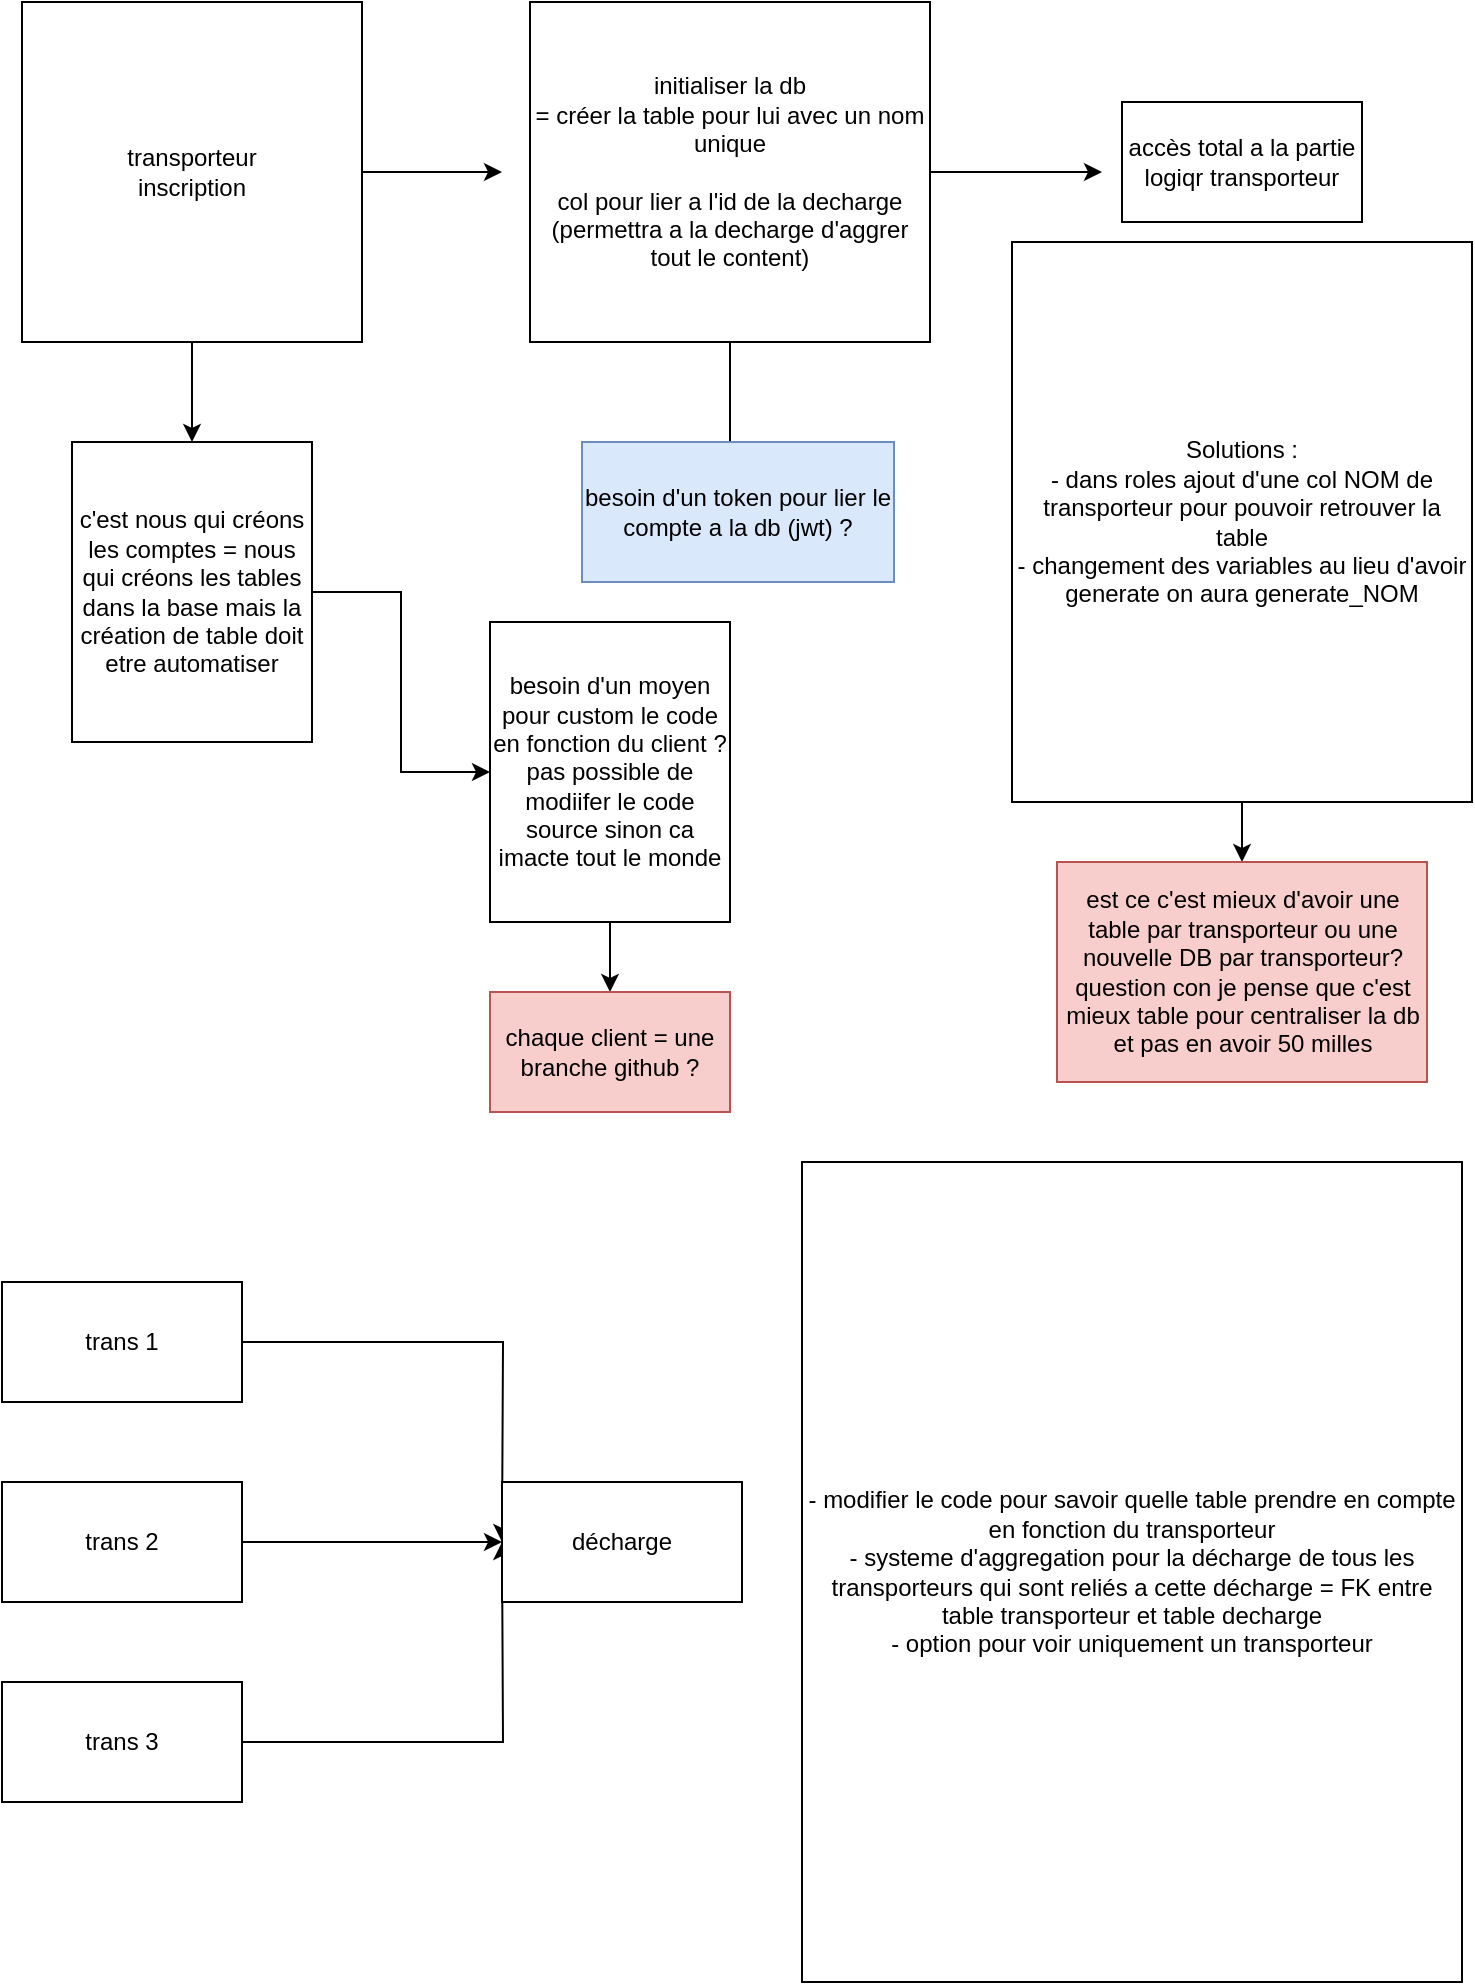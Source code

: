 <mxfile version="21.6.8" type="github">
  <diagram name="Page-1" id="lpzcWNn9oTGzJAKG1xfI">
    <mxGraphModel dx="1434" dy="782" grid="1" gridSize="10" guides="1" tooltips="1" connect="1" arrows="1" fold="1" page="1" pageScale="1" pageWidth="827" pageHeight="1169" math="0" shadow="0">
      <root>
        <mxCell id="0" />
        <mxCell id="1" parent="0" />
        <mxCell id="9rSpd9hYAnM-yxZNclT9-2" style="edgeStyle=orthogonalEdgeStyle;rounded=0;orthogonalLoop=1;jettySize=auto;html=1;" edge="1" parent="1" source="9rSpd9hYAnM-yxZNclT9-1">
          <mxGeometry relative="1" as="geometry">
            <mxPoint x="300" y="115" as="targetPoint" />
          </mxGeometry>
        </mxCell>
        <mxCell id="9rSpd9hYAnM-yxZNclT9-14" style="edgeStyle=orthogonalEdgeStyle;rounded=0;orthogonalLoop=1;jettySize=auto;html=1;entryX=0.5;entryY=0;entryDx=0;entryDy=0;" edge="1" parent="1" source="9rSpd9hYAnM-yxZNclT9-1" target="9rSpd9hYAnM-yxZNclT9-7">
          <mxGeometry relative="1" as="geometry" />
        </mxCell>
        <mxCell id="9rSpd9hYAnM-yxZNclT9-1" value="transporteur &lt;br&gt;inscription" style="rounded=0;whiteSpace=wrap;html=1;" vertex="1" parent="1">
          <mxGeometry x="60" y="30" width="170" height="170" as="geometry" />
        </mxCell>
        <mxCell id="9rSpd9hYAnM-yxZNclT9-5" style="edgeStyle=orthogonalEdgeStyle;rounded=0;orthogonalLoop=1;jettySize=auto;html=1;" edge="1" parent="1" source="9rSpd9hYAnM-yxZNclT9-3">
          <mxGeometry relative="1" as="geometry">
            <mxPoint x="600" y="115" as="targetPoint" />
          </mxGeometry>
        </mxCell>
        <mxCell id="9rSpd9hYAnM-yxZNclT9-15" style="edgeStyle=orthogonalEdgeStyle;rounded=0;orthogonalLoop=1;jettySize=auto;html=1;" edge="1" parent="1" source="9rSpd9hYAnM-yxZNclT9-3">
          <mxGeometry relative="1" as="geometry">
            <mxPoint x="414" y="260" as="targetPoint" />
          </mxGeometry>
        </mxCell>
        <mxCell id="9rSpd9hYAnM-yxZNclT9-3" value="initialiser la db&lt;br&gt;= créer la table pour lui avec un nom unique&lt;br&gt;&lt;br&gt;col pour lier a l&#39;id de la decharge&lt;br&gt;(permettra a la decharge d&#39;aggrer tout le content)" style="rounded=0;whiteSpace=wrap;html=1;" vertex="1" parent="1">
          <mxGeometry x="314" y="30" width="200" height="170" as="geometry" />
        </mxCell>
        <mxCell id="9rSpd9hYAnM-yxZNclT9-13" style="edgeStyle=orthogonalEdgeStyle;rounded=0;orthogonalLoop=1;jettySize=auto;html=1;entryX=0;entryY=0.5;entryDx=0;entryDy=0;" edge="1" parent="1" source="9rSpd9hYAnM-yxZNclT9-7" target="9rSpd9hYAnM-yxZNclT9-9">
          <mxGeometry relative="1" as="geometry" />
        </mxCell>
        <mxCell id="9rSpd9hYAnM-yxZNclT9-7" value="c&#39;est nous qui créons les comptes = nous qui créons les tables dans la base mais la création de table doit etre automatiser" style="rounded=0;whiteSpace=wrap;html=1;" vertex="1" parent="1">
          <mxGeometry x="85" y="250" width="120" height="150" as="geometry" />
        </mxCell>
        <mxCell id="9rSpd9hYAnM-yxZNclT9-10" style="edgeStyle=orthogonalEdgeStyle;rounded=0;orthogonalLoop=1;jettySize=auto;html=1;exitX=0.5;exitY=1;exitDx=0;exitDy=0;" edge="1" parent="1" source="9rSpd9hYAnM-yxZNclT9-9" target="9rSpd9hYAnM-yxZNclT9-11">
          <mxGeometry relative="1" as="geometry">
            <mxPoint x="320" y="580" as="targetPoint" />
          </mxGeometry>
        </mxCell>
        <mxCell id="9rSpd9hYAnM-yxZNclT9-9" value="besoin d&#39;un moyen pour custom le code en fonction du client ?&lt;br&gt;pas possible de modiifer le code source sinon ca imacte tout le monde" style="rounded=0;whiteSpace=wrap;html=1;" vertex="1" parent="1">
          <mxGeometry x="294" y="340" width="120" height="150" as="geometry" />
        </mxCell>
        <mxCell id="9rSpd9hYAnM-yxZNclT9-11" value="chaque client = une branche github ?" style="rounded=0;whiteSpace=wrap;html=1;fillColor=#f8cecc;strokeColor=#b85450;" vertex="1" parent="1">
          <mxGeometry x="294" y="525" width="120" height="60" as="geometry" />
        </mxCell>
        <mxCell id="9rSpd9hYAnM-yxZNclT9-16" value="besoin d&#39;un token pour lier le compte a la db (jwt) ?" style="rounded=0;whiteSpace=wrap;html=1;fillColor=#dae8fc;strokeColor=#6c8ebf;" vertex="1" parent="1">
          <mxGeometry x="340" y="250" width="156" height="70" as="geometry" />
        </mxCell>
        <mxCell id="9rSpd9hYAnM-yxZNclT9-18" value="accès total a la partie logiqr transporteur" style="rounded=0;whiteSpace=wrap;html=1;" vertex="1" parent="1">
          <mxGeometry x="610" y="80" width="120" height="60" as="geometry" />
        </mxCell>
        <mxCell id="9rSpd9hYAnM-yxZNclT9-22" style="edgeStyle=orthogonalEdgeStyle;rounded=0;orthogonalLoop=1;jettySize=auto;html=1;" edge="1" parent="1" source="9rSpd9hYAnM-yxZNclT9-19">
          <mxGeometry relative="1" as="geometry">
            <mxPoint x="300" y="800" as="targetPoint" />
          </mxGeometry>
        </mxCell>
        <mxCell id="9rSpd9hYAnM-yxZNclT9-19" value="trans 1" style="rounded=0;whiteSpace=wrap;html=1;" vertex="1" parent="1">
          <mxGeometry x="50" y="670" width="120" height="60" as="geometry" />
        </mxCell>
        <mxCell id="9rSpd9hYAnM-yxZNclT9-23" style="edgeStyle=orthogonalEdgeStyle;rounded=0;orthogonalLoop=1;jettySize=auto;html=1;" edge="1" parent="1" source="9rSpd9hYAnM-yxZNclT9-20">
          <mxGeometry relative="1" as="geometry">
            <mxPoint x="300" y="800" as="targetPoint" />
          </mxGeometry>
        </mxCell>
        <mxCell id="9rSpd9hYAnM-yxZNclT9-20" value="trans 2" style="rounded=0;whiteSpace=wrap;html=1;" vertex="1" parent="1">
          <mxGeometry x="50" y="770" width="120" height="60" as="geometry" />
        </mxCell>
        <mxCell id="9rSpd9hYAnM-yxZNclT9-24" style="edgeStyle=orthogonalEdgeStyle;rounded=0;orthogonalLoop=1;jettySize=auto;html=1;" edge="1" parent="1" source="9rSpd9hYAnM-yxZNclT9-21">
          <mxGeometry relative="1" as="geometry">
            <mxPoint x="300" y="800" as="targetPoint" />
          </mxGeometry>
        </mxCell>
        <mxCell id="9rSpd9hYAnM-yxZNclT9-21" value="trans 3" style="rounded=0;whiteSpace=wrap;html=1;" vertex="1" parent="1">
          <mxGeometry x="50" y="870" width="120" height="60" as="geometry" />
        </mxCell>
        <mxCell id="9rSpd9hYAnM-yxZNclT9-25" value="décharge" style="rounded=0;whiteSpace=wrap;html=1;" vertex="1" parent="1">
          <mxGeometry x="300" y="770" width="120" height="60" as="geometry" />
        </mxCell>
        <mxCell id="9rSpd9hYAnM-yxZNclT9-26" value="- modifier le code pour savoir quelle table prendre en compte en fonction du transporteur&lt;br&gt;- systeme d&#39;aggregation pour la décharge de tous les transporteurs qui sont reliés a cette décharge = FK entre table transporteur et table decharge&lt;br&gt;- option pour voir uniquement un transporteur" style="rounded=0;whiteSpace=wrap;html=1;" vertex="1" parent="1">
          <mxGeometry x="450" y="610" width="330" height="410" as="geometry" />
        </mxCell>
        <mxCell id="9rSpd9hYAnM-yxZNclT9-28" style="edgeStyle=orthogonalEdgeStyle;rounded=0;orthogonalLoop=1;jettySize=auto;html=1;" edge="1" parent="1" source="9rSpd9hYAnM-yxZNclT9-27" target="9rSpd9hYAnM-yxZNclT9-29">
          <mxGeometry relative="1" as="geometry">
            <mxPoint x="670" y="500" as="targetPoint" />
          </mxGeometry>
        </mxCell>
        <mxCell id="9rSpd9hYAnM-yxZNclT9-27" value="Solutions : &lt;br&gt;- dans roles ajout d&#39;une col NOM de transporteur pour pouvoir retrouver la table&lt;br&gt;- changement des variables au lieu d&#39;avoir generate on aura generate_NOM&lt;br&gt;" style="rounded=0;whiteSpace=wrap;html=1;" vertex="1" parent="1">
          <mxGeometry x="555" y="150" width="230" height="280" as="geometry" />
        </mxCell>
        <mxCell id="9rSpd9hYAnM-yxZNclT9-29" value="est ce c&#39;est mieux d&#39;avoir une table par transporteur ou une nouvelle DB par transporteur? &lt;br&gt;question con je pense que c&#39;est mieux table pour centraliser la db et pas en avoir 50 milles" style="rounded=0;whiteSpace=wrap;html=1;fillColor=#f8cecc;strokeColor=#b85450;" vertex="1" parent="1">
          <mxGeometry x="577.5" y="460" width="185" height="110" as="geometry" />
        </mxCell>
      </root>
    </mxGraphModel>
  </diagram>
</mxfile>
